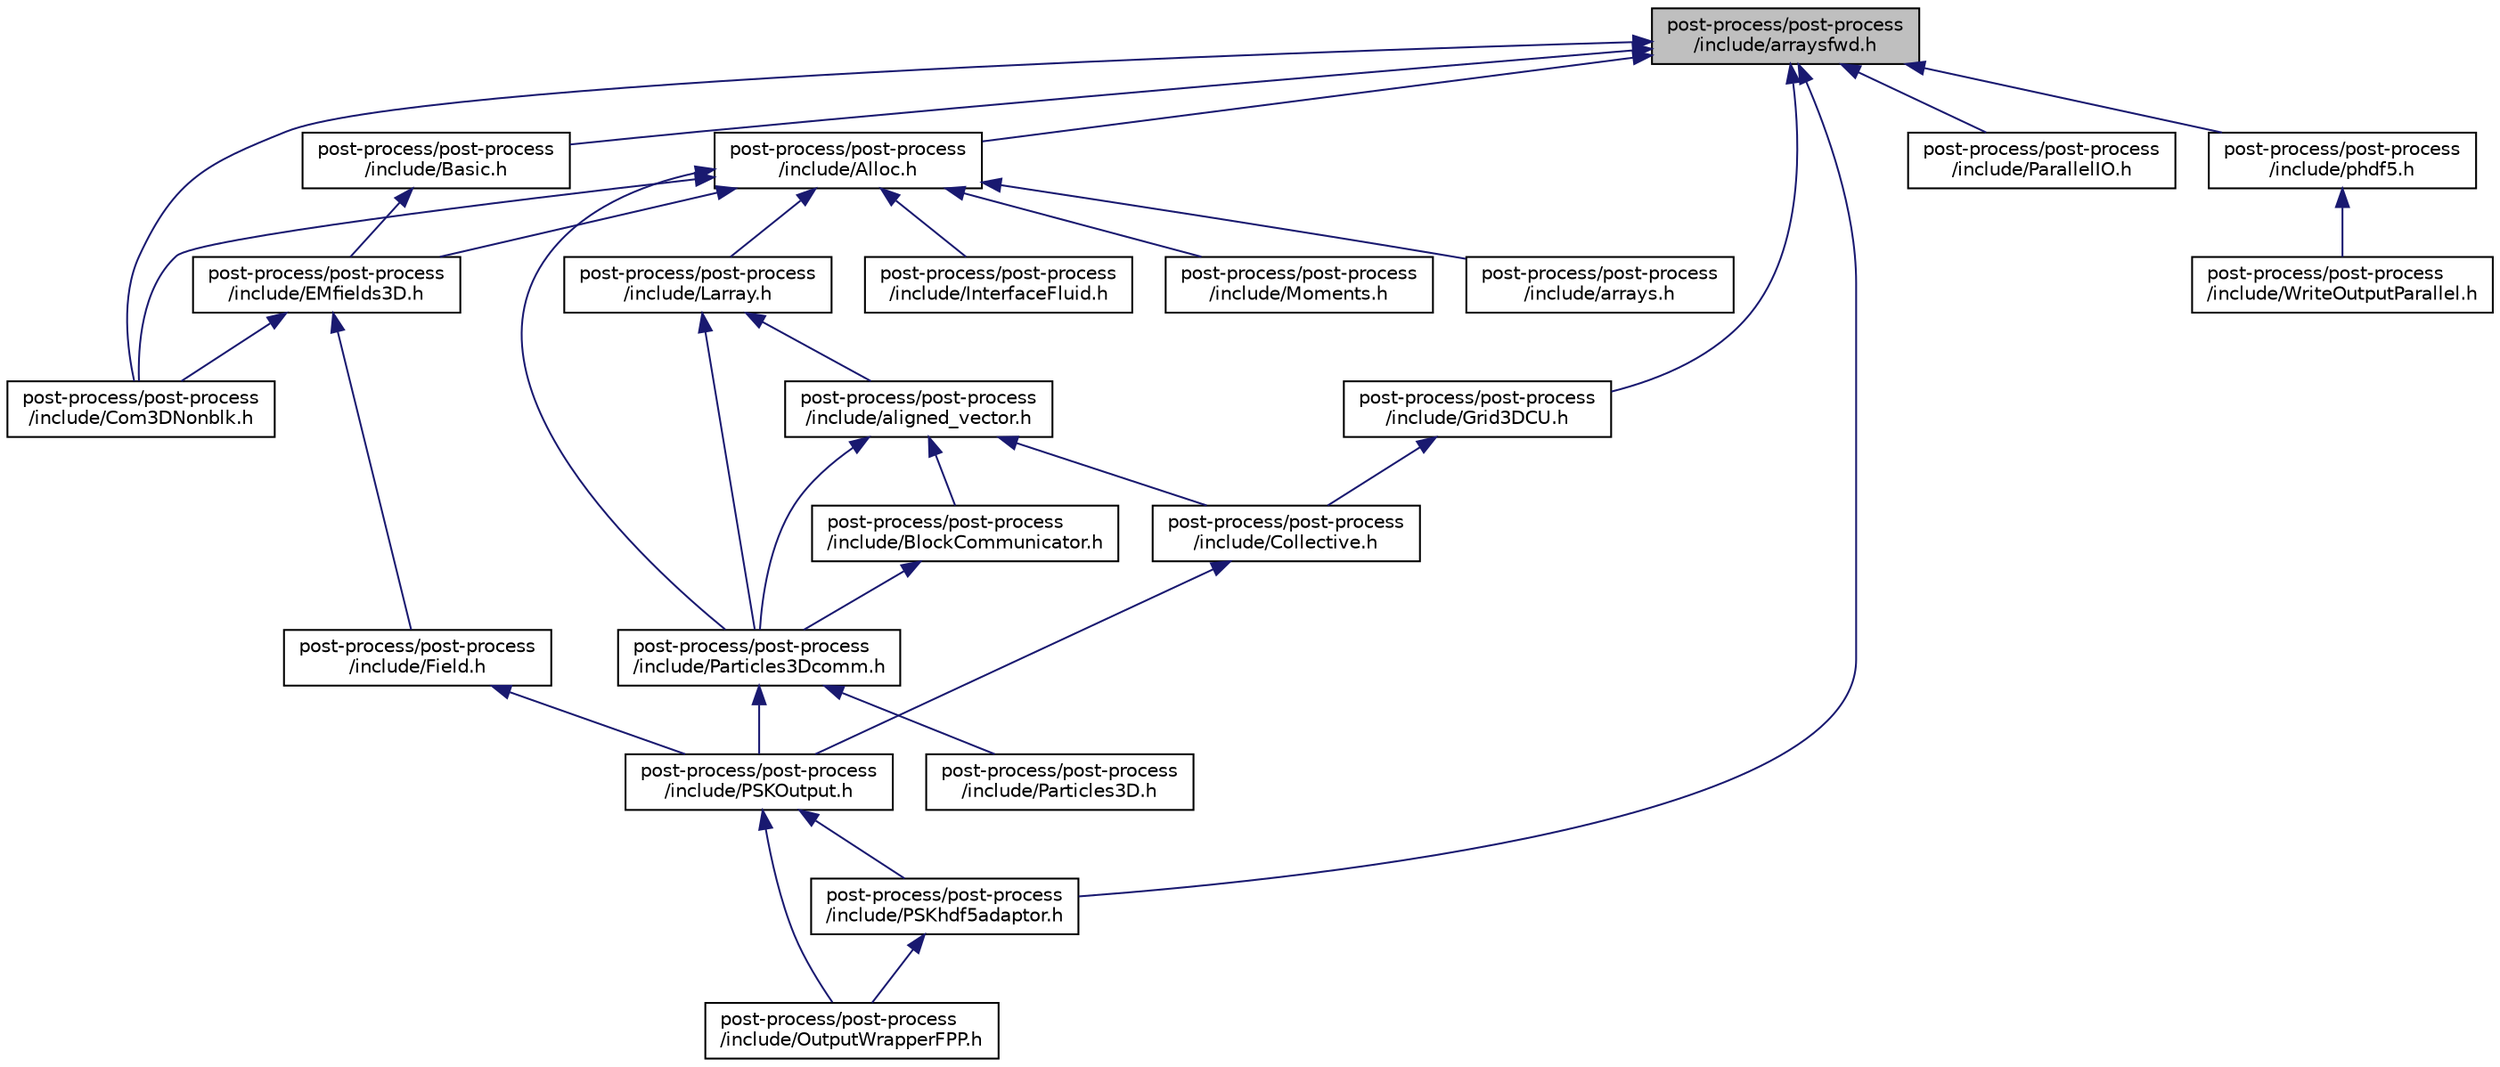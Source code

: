 digraph "post-process/post-process/include/arraysfwd.h"
{
 // INTERACTIVE_SVG=YES
 // LATEX_PDF_SIZE
  edge [fontname="Helvetica",fontsize="10",labelfontname="Helvetica",labelfontsize="10"];
  node [fontname="Helvetica",fontsize="10",shape=record];
  Node1 [label="post-process/post-process\l/include/arraysfwd.h",height=0.2,width=0.4,color="black", fillcolor="grey75", style="filled", fontcolor="black",tooltip=" "];
  Node1 -> Node2 [dir="back",color="midnightblue",fontsize="10",style="solid",fontname="Helvetica"];
  Node2 [label="post-process/post-process\l/include/Alloc.h",height=0.2,width=0.4,color="black", fillcolor="white", style="filled",URL="$d4/da3/post-process_2post-process_2include_2_alloc_8h.html",tooltip=" "];
  Node2 -> Node3 [dir="back",color="midnightblue",fontsize="10",style="solid",fontname="Helvetica"];
  Node3 [label="post-process/post-process\l/include/Com3DNonblk.h",height=0.2,width=0.4,color="black", fillcolor="white", style="filled",URL="$dc/d59/post-process_2post-process_2include_2_com3_d_nonblk_8h.html",tooltip=" "];
  Node2 -> Node4 [dir="back",color="midnightblue",fontsize="10",style="solid",fontname="Helvetica"];
  Node4 [label="post-process/post-process\l/include/EMfields3D.h",height=0.2,width=0.4,color="black", fillcolor="white", style="filled",URL="$db/d1e/post-process_2post-process_2include_2_e_mfields3_d_8h.html",tooltip=" "];
  Node4 -> Node3 [dir="back",color="midnightblue",fontsize="10",style="solid",fontname="Helvetica"];
  Node4 -> Node5 [dir="back",color="midnightblue",fontsize="10",style="solid",fontname="Helvetica"];
  Node5 [label="post-process/post-process\l/include/Field.h",height=0.2,width=0.4,color="black", fillcolor="white", style="filled",URL="$de/db0/post-process_2post-process_2include_2_field_8h.html",tooltip=" "];
  Node5 -> Node6 [dir="back",color="midnightblue",fontsize="10",style="solid",fontname="Helvetica"];
  Node6 [label="post-process/post-process\l/include/PSKOutput.h",height=0.2,width=0.4,color="black", fillcolor="white", style="filled",URL="$d9/d97/post-process_2post-process_2include_2_p_s_k_output_8h.html",tooltip=" "];
  Node6 -> Node7 [dir="back",color="midnightblue",fontsize="10",style="solid",fontname="Helvetica"];
  Node7 [label="post-process/post-process\l/include/OutputWrapperFPP.h",height=0.2,width=0.4,color="black", fillcolor="white", style="filled",URL="$d4/ddd/post-process_2post-process_2include_2_output_wrapper_f_p_p_8h.html",tooltip=" "];
  Node6 -> Node8 [dir="back",color="midnightblue",fontsize="10",style="solid",fontname="Helvetica"];
  Node8 [label="post-process/post-process\l/include/PSKhdf5adaptor.h",height=0.2,width=0.4,color="black", fillcolor="white", style="filled",URL="$d4/d30/post-process_2post-process_2include_2_p_s_khdf5adaptor_8h.html",tooltip=" "];
  Node8 -> Node7 [dir="back",color="midnightblue",fontsize="10",style="solid",fontname="Helvetica"];
  Node2 -> Node9 [dir="back",color="midnightblue",fontsize="10",style="solid",fontname="Helvetica"];
  Node9 [label="post-process/post-process\l/include/InterfaceFluid.h",height=0.2,width=0.4,color="black", fillcolor="white", style="filled",URL="$d7/da4/post-process_2post-process_2include_2_interface_fluid_8h.html",tooltip=" "];
  Node2 -> Node10 [dir="back",color="midnightblue",fontsize="10",style="solid",fontname="Helvetica"];
  Node10 [label="post-process/post-process\l/include/Larray.h",height=0.2,width=0.4,color="black", fillcolor="white", style="filled",URL="$d4/d50/post-process_2post-process_2include_2_larray_8h.html",tooltip=" "];
  Node10 -> Node11 [dir="back",color="midnightblue",fontsize="10",style="solid",fontname="Helvetica"];
  Node11 [label="post-process/post-process\l/include/Particles3Dcomm.h",height=0.2,width=0.4,color="black", fillcolor="white", style="filled",URL="$dd/ddb/post-process_2post-process_2include_2_particles3_dcomm_8h.html",tooltip=" "];
  Node11 -> Node6 [dir="back",color="midnightblue",fontsize="10",style="solid",fontname="Helvetica"];
  Node11 -> Node12 [dir="back",color="midnightblue",fontsize="10",style="solid",fontname="Helvetica"];
  Node12 [label="post-process/post-process\l/include/Particles3D.h",height=0.2,width=0.4,color="black", fillcolor="white", style="filled",URL="$d6/d8b/post-process_2post-process_2include_2_particles3_d_8h.html",tooltip=" "];
  Node10 -> Node13 [dir="back",color="midnightblue",fontsize="10",style="solid",fontname="Helvetica"];
  Node13 [label="post-process/post-process\l/include/aligned_vector.h",height=0.2,width=0.4,color="black", fillcolor="white", style="filled",URL="$d0/d31/post-process_2post-process_2include_2aligned__vector_8h.html",tooltip=" "];
  Node13 -> Node14 [dir="back",color="midnightblue",fontsize="10",style="solid",fontname="Helvetica"];
  Node14 [label="post-process/post-process\l/include/BlockCommunicator.h",height=0.2,width=0.4,color="black", fillcolor="white", style="filled",URL="$d5/d41/post-process_2post-process_2include_2_block_communicator_8h.html",tooltip=" "];
  Node14 -> Node11 [dir="back",color="midnightblue",fontsize="10",style="solid",fontname="Helvetica"];
  Node13 -> Node15 [dir="back",color="midnightblue",fontsize="10",style="solid",fontname="Helvetica"];
  Node15 [label="post-process/post-process\l/include/Collective.h",height=0.2,width=0.4,color="black", fillcolor="white", style="filled",URL="$d3/d27/post-process_2post-process_2include_2_collective_8h.html",tooltip=" "];
  Node15 -> Node6 [dir="back",color="midnightblue",fontsize="10",style="solid",fontname="Helvetica"];
  Node13 -> Node11 [dir="back",color="midnightblue",fontsize="10",style="solid",fontname="Helvetica"];
  Node2 -> Node16 [dir="back",color="midnightblue",fontsize="10",style="solid",fontname="Helvetica"];
  Node16 [label="post-process/post-process\l/include/Moments.h",height=0.2,width=0.4,color="black", fillcolor="white", style="filled",URL="$db/d73/post-process_2post-process_2include_2_moments_8h.html",tooltip=" "];
  Node2 -> Node11 [dir="back",color="midnightblue",fontsize="10",style="solid",fontname="Helvetica"];
  Node2 -> Node17 [dir="back",color="midnightblue",fontsize="10",style="solid",fontname="Helvetica"];
  Node17 [label="post-process/post-process\l/include/arrays.h",height=0.2,width=0.4,color="black", fillcolor="white", style="filled",URL="$d1/df4/post-process_2post-process_2include_2arrays_8h.html",tooltip=" "];
  Node1 -> Node18 [dir="back",color="midnightblue",fontsize="10",style="solid",fontname="Helvetica"];
  Node18 [label="post-process/post-process\l/include/Basic.h",height=0.2,width=0.4,color="black", fillcolor="white", style="filled",URL="$d7/d18/post-process_2post-process_2include_2_basic_8h.html",tooltip=" "];
  Node18 -> Node4 [dir="back",color="midnightblue",fontsize="10",style="solid",fontname="Helvetica"];
  Node1 -> Node3 [dir="back",color="midnightblue",fontsize="10",style="solid",fontname="Helvetica"];
  Node1 -> Node19 [dir="back",color="midnightblue",fontsize="10",style="solid",fontname="Helvetica"];
  Node19 [label="post-process/post-process\l/include/Grid3DCU.h",height=0.2,width=0.4,color="black", fillcolor="white", style="filled",URL="$d5/d6c/post-process_2post-process_2include_2_grid3_d_c_u_8h.html",tooltip=" "];
  Node19 -> Node15 [dir="back",color="midnightblue",fontsize="10",style="solid",fontname="Helvetica"];
  Node1 -> Node8 [dir="back",color="midnightblue",fontsize="10",style="solid",fontname="Helvetica"];
  Node1 -> Node20 [dir="back",color="midnightblue",fontsize="10",style="solid",fontname="Helvetica"];
  Node20 [label="post-process/post-process\l/include/ParallelIO.h",height=0.2,width=0.4,color="black", fillcolor="white", style="filled",URL="$d0/de1/post-process_2post-process_2include_2_parallel_i_o_8h.html",tooltip=" "];
  Node1 -> Node21 [dir="back",color="midnightblue",fontsize="10",style="solid",fontname="Helvetica"];
  Node21 [label="post-process/post-process\l/include/phdf5.h",height=0.2,width=0.4,color="black", fillcolor="white", style="filled",URL="$dd/da3/post-process_2post-process_2include_2phdf5_8h.html",tooltip=" "];
  Node21 -> Node22 [dir="back",color="midnightblue",fontsize="10",style="solid",fontname="Helvetica"];
  Node22 [label="post-process/post-process\l/include/WriteOutputParallel.h",height=0.2,width=0.4,color="black", fillcolor="white", style="filled",URL="$df/dd2/post-process_2post-process_2include_2_write_output_parallel_8h.html",tooltip=" "];
}
